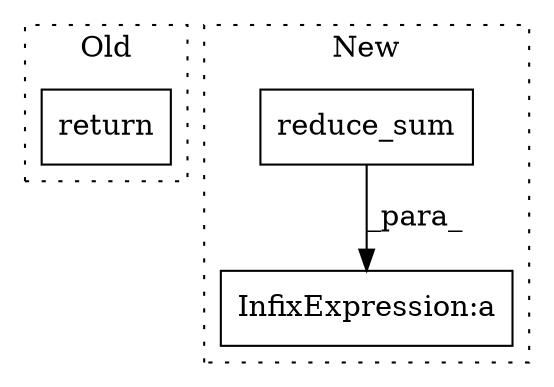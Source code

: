 digraph G {
subgraph cluster0 {
1 [label="return" a="41" s="2181" l="7" shape="box"];
label = "Old";
style="dotted";
}
subgraph cluster1 {
2 [label="reduce_sum" a="32" s="2171,2204" l="11,1" shape="box"];
3 [label="InfixExpression:a" a="27" s="2236" l="3" shape="box"];
label = "New";
style="dotted";
}
2 -> 3 [label="_para_"];
}